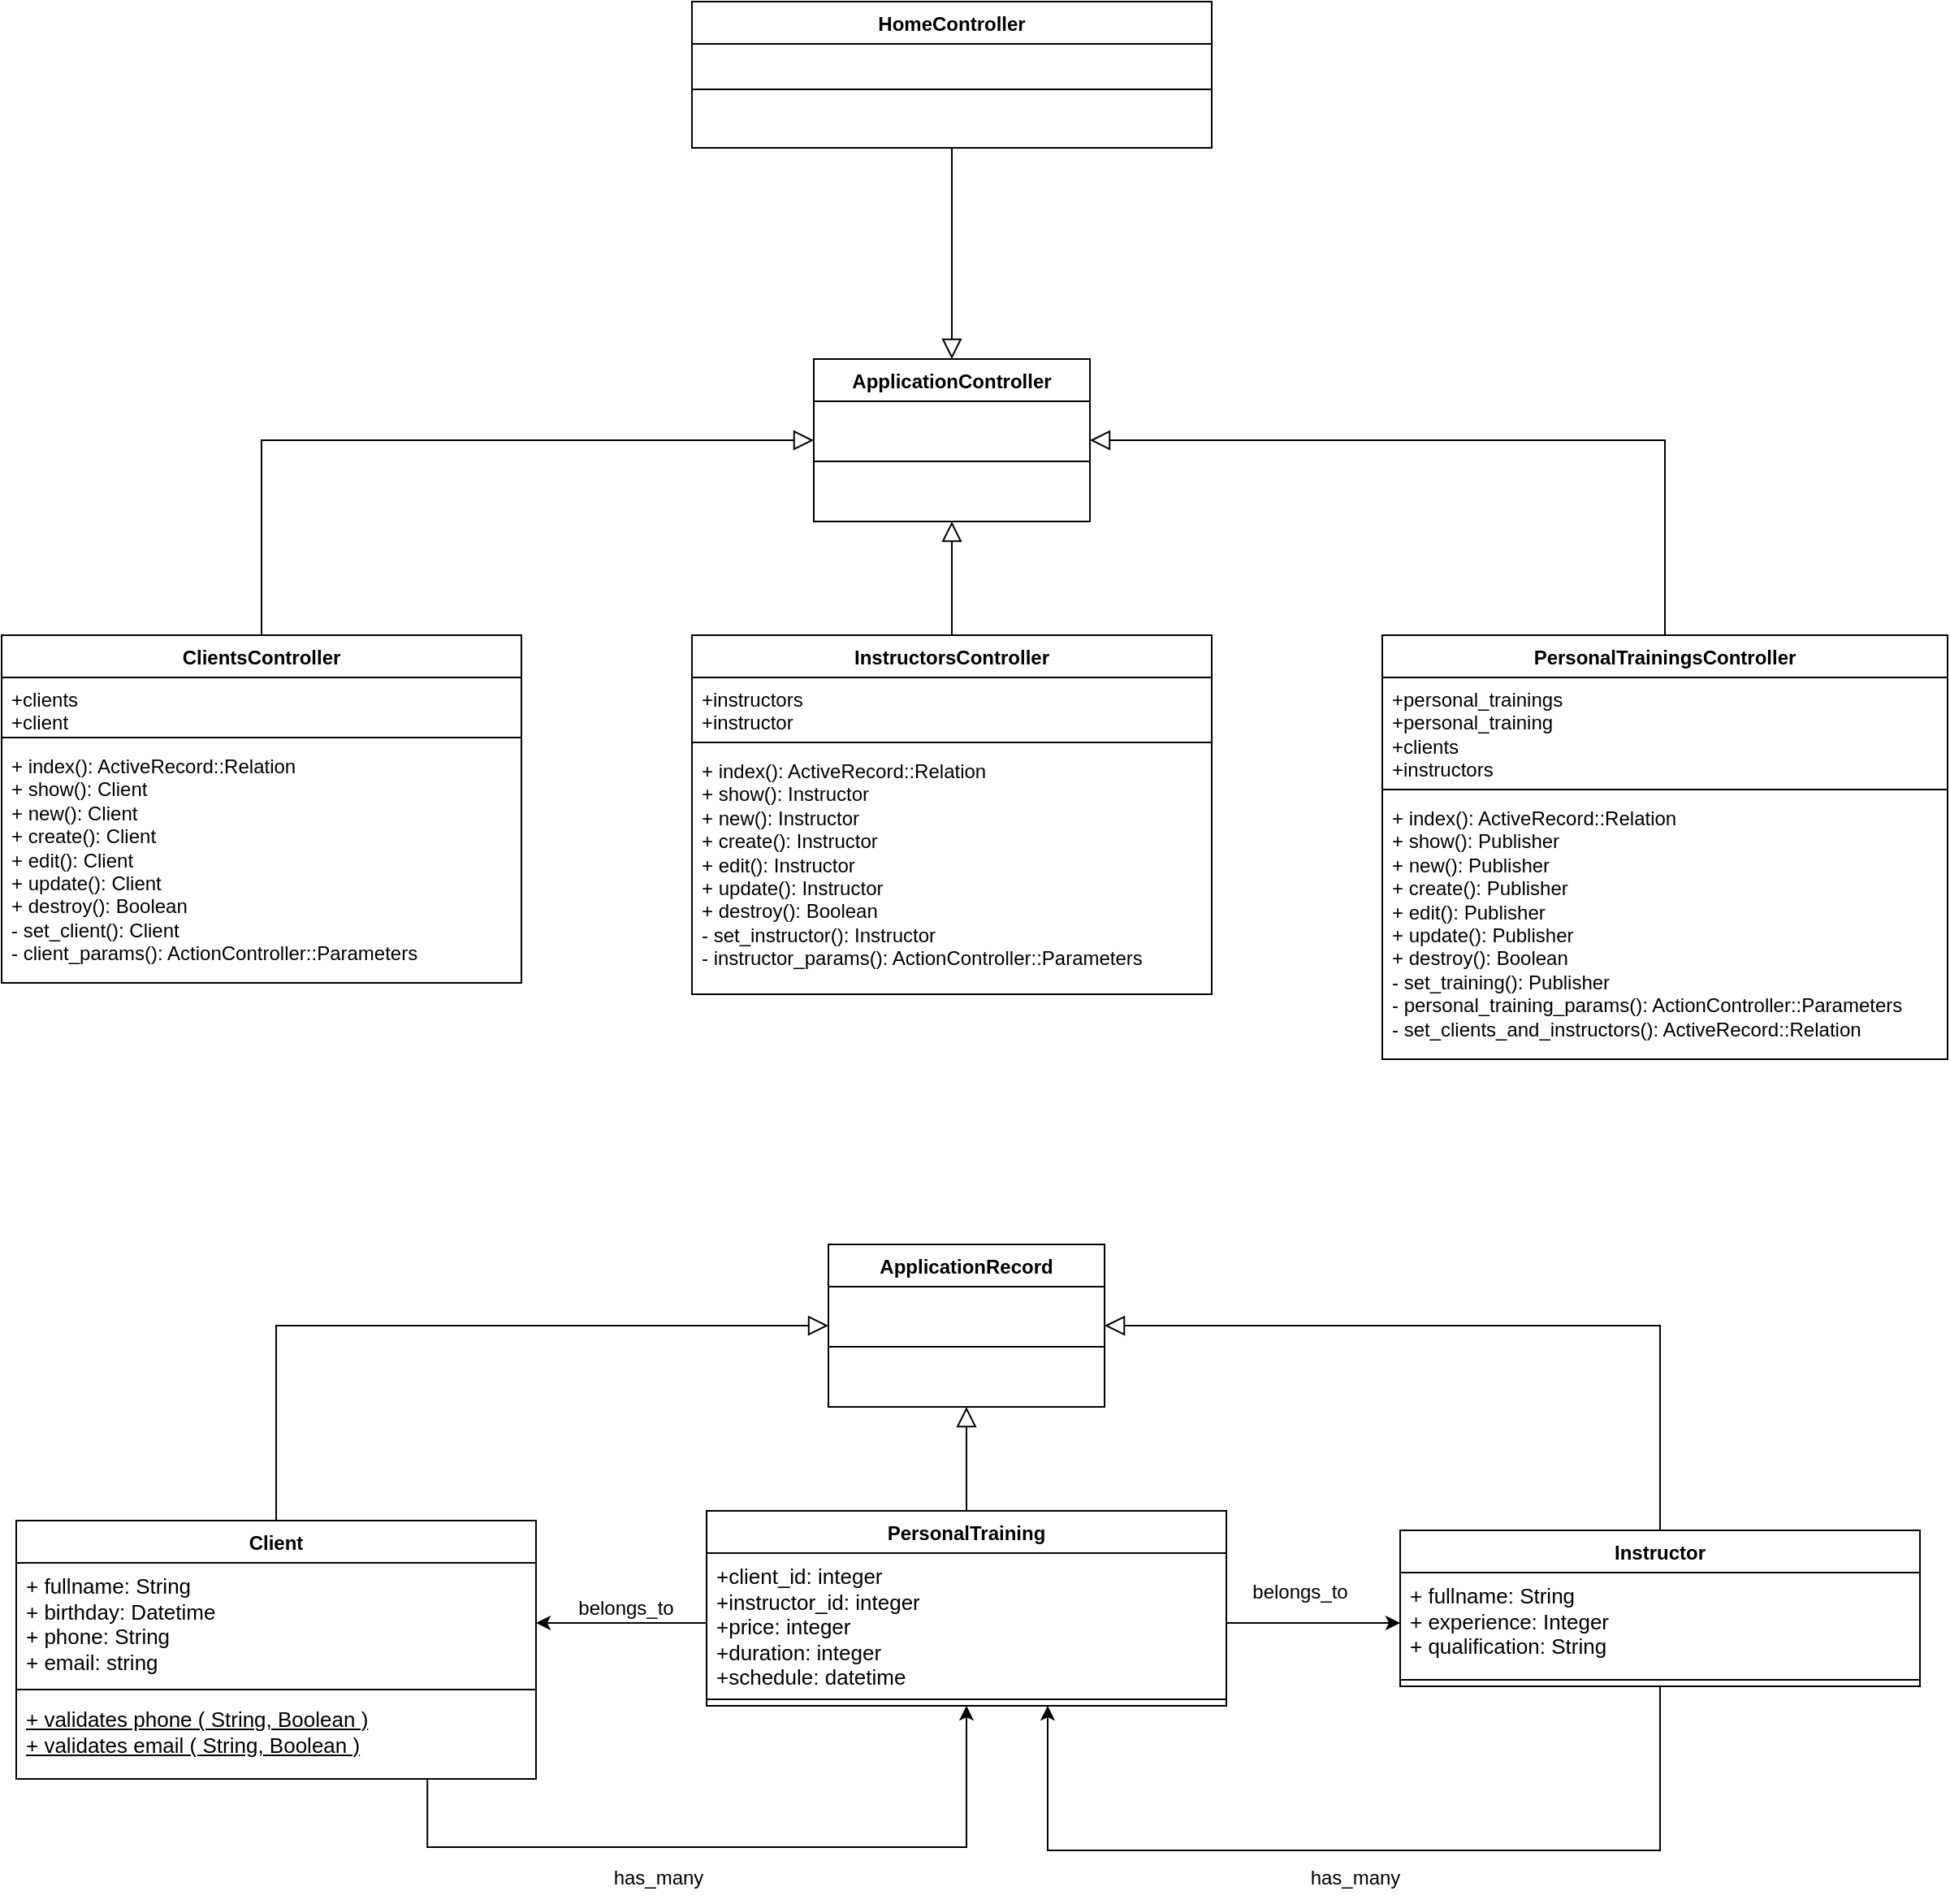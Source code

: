 <mxfile version="25.0.3">
  <diagram name="Страница — 1" id="Tc5E8_8_r2KkRPJSUsdz">
    <mxGraphModel dx="4675" dy="1124" grid="0" gridSize="10" guides="1" tooltips="1" connect="1" arrows="1" fold="1" page="1" pageScale="1" pageWidth="2336" pageHeight="1654" math="0" shadow="0">
      <root>
        <mxCell id="0" />
        <mxCell id="1" parent="0" />
        <mxCell id="dmcQAUv-tDsn8KiTNQEm-1" value="ApplicationController" style="swimlane;fontStyle=1;align=center;verticalAlign=top;childLayout=stackLayout;horizontal=1;startSize=26;horizontalStack=0;resizeParent=1;resizeParentMax=0;resizeLast=0;collapsible=1;marginBottom=0;whiteSpace=wrap;html=1;" vertex="1" parent="1">
          <mxGeometry x="-1800" y="550" width="170" height="100" as="geometry" />
        </mxCell>
        <mxCell id="dmcQAUv-tDsn8KiTNQEm-2" value="" style="line;strokeWidth=1;fillColor=none;align=left;verticalAlign=middle;spacingTop=-1;spacingLeft=3;spacingRight=3;rotatable=0;labelPosition=right;points=[];portConstraint=eastwest;strokeColor=inherit;" vertex="1" parent="dmcQAUv-tDsn8KiTNQEm-1">
          <mxGeometry y="26" width="170" height="74" as="geometry" />
        </mxCell>
        <mxCell id="dmcQAUv-tDsn8KiTNQEm-3" style="edgeStyle=orthogonalEdgeStyle;rounded=0;orthogonalLoop=1;jettySize=auto;html=1;entryX=1;entryY=0.5;entryDx=0;entryDy=0;exitX=0.5;exitY=0;exitDx=0;exitDy=0;endSize=10;endArrow=block;endFill=0;" edge="1" parent="1" source="dmcQAUv-tDsn8KiTNQEm-4" target="dmcQAUv-tDsn8KiTNQEm-1">
          <mxGeometry relative="1" as="geometry" />
        </mxCell>
        <mxCell id="dmcQAUv-tDsn8KiTNQEm-4" value="PersonalTrainingsController" style="swimlane;fontStyle=1;align=center;verticalAlign=top;childLayout=stackLayout;horizontal=1;startSize=26;horizontalStack=0;resizeParent=1;resizeParentMax=0;resizeLast=0;collapsible=1;marginBottom=0;whiteSpace=wrap;html=1;" vertex="1" parent="1">
          <mxGeometry x="-1450" y="720" width="348" height="261" as="geometry" />
        </mxCell>
        <mxCell id="dmcQAUv-tDsn8KiTNQEm-5" value="+personal_trainings&lt;div&gt;+personal_training&lt;/div&gt;&lt;div&gt;+clients&lt;/div&gt;&lt;div&gt;+instructors&lt;/div&gt;" style="text;strokeColor=none;fillColor=none;align=left;verticalAlign=top;spacingLeft=4;spacingRight=4;overflow=hidden;rotatable=0;points=[[0,0.5],[1,0.5]];portConstraint=eastwest;whiteSpace=wrap;html=1;" vertex="1" parent="dmcQAUv-tDsn8KiTNQEm-4">
          <mxGeometry y="26" width="348" height="65" as="geometry" />
        </mxCell>
        <mxCell id="dmcQAUv-tDsn8KiTNQEm-6" value="" style="line;strokeWidth=1;fillColor=none;align=left;verticalAlign=middle;spacingTop=-1;spacingLeft=3;spacingRight=3;rotatable=0;labelPosition=right;points=[];portConstraint=eastwest;strokeColor=inherit;" vertex="1" parent="dmcQAUv-tDsn8KiTNQEm-4">
          <mxGeometry y="91" width="348" height="8" as="geometry" />
        </mxCell>
        <mxCell id="dmcQAUv-tDsn8KiTNQEm-7" value="+ index(): ActiveRecord::Relation&lt;br style=&quot;border-color: var(--border-color);&quot;&gt;+ show(): Publisher&lt;br style=&quot;border-color: var(--border-color);&quot;&gt;+ new(): Publisher&lt;br style=&quot;border-color: var(--border-color);&quot;&gt;+ create(): Publisher&lt;br style=&quot;border-color: var(--border-color);&quot;&gt;+ edit(): Publisher&lt;br style=&quot;border-color: var(--border-color);&quot;&gt;+ update(): Publisher&lt;br style=&quot;border-color: var(--border-color);&quot;&gt;+ destroy(): Boolean&lt;br style=&quot;border-color: var(--border-color);&quot;&gt;- set_training(): Publisher&lt;div&gt;- personal_training_params(): ActionController::Parameters&lt;/div&gt;&lt;div&gt;- set_clients_and_instructors(): ActiveRecord::Relation&lt;/div&gt;" style="text;strokeColor=none;fillColor=none;align=left;verticalAlign=top;spacingLeft=4;spacingRight=4;overflow=hidden;rotatable=0;points=[[0,0.5],[1,0.5]];portConstraint=eastwest;whiteSpace=wrap;html=1;" vertex="1" parent="dmcQAUv-tDsn8KiTNQEm-4">
          <mxGeometry y="99" width="348" height="162" as="geometry" />
        </mxCell>
        <mxCell id="dmcQAUv-tDsn8KiTNQEm-8" style="edgeStyle=orthogonalEdgeStyle;rounded=0;orthogonalLoop=1;jettySize=auto;html=1;exitX=0.5;exitY=0;exitDx=0;exitDy=0;entryX=0;entryY=0.5;entryDx=0;entryDy=0;endSize=10;endArrow=block;endFill=0;" edge="1" parent="1" source="dmcQAUv-tDsn8KiTNQEm-9" target="dmcQAUv-tDsn8KiTNQEm-1">
          <mxGeometry relative="1" as="geometry" />
        </mxCell>
        <mxCell id="dmcQAUv-tDsn8KiTNQEm-9" value="ClientsController" style="swimlane;fontStyle=1;align=center;verticalAlign=top;childLayout=stackLayout;horizontal=1;startSize=26;horizontalStack=0;resizeParent=1;resizeParentMax=0;resizeLast=0;collapsible=1;marginBottom=0;whiteSpace=wrap;html=1;" vertex="1" parent="1">
          <mxGeometry x="-2300" y="720" width="320" height="214" as="geometry" />
        </mxCell>
        <mxCell id="dmcQAUv-tDsn8KiTNQEm-10" value="+clients&lt;div&gt;+client&lt;/div&gt;" style="text;strokeColor=none;fillColor=none;align=left;verticalAlign=top;spacingLeft=4;spacingRight=4;overflow=hidden;rotatable=0;points=[[0,0.5],[1,0.5]];portConstraint=eastwest;whiteSpace=wrap;html=1;" vertex="1" parent="dmcQAUv-tDsn8KiTNQEm-9">
          <mxGeometry y="26" width="320" height="33" as="geometry" />
        </mxCell>
        <mxCell id="dmcQAUv-tDsn8KiTNQEm-11" value="" style="line;strokeWidth=1;fillColor=none;align=left;verticalAlign=middle;spacingTop=-1;spacingLeft=3;spacingRight=3;rotatable=0;labelPosition=right;points=[];portConstraint=eastwest;strokeColor=inherit;" vertex="1" parent="dmcQAUv-tDsn8KiTNQEm-9">
          <mxGeometry y="59" width="320" height="8" as="geometry" />
        </mxCell>
        <mxCell id="dmcQAUv-tDsn8KiTNQEm-12" value="&lt;span style=&quot;background-color: rgb(255, 255, 255);&quot;&gt;+ index(): ActiveRecord::Relation&lt;/span&gt;&lt;br style=&quot;background-color: rgb(255, 255, 255);&quot;&gt;&lt;span style=&quot;background-color: rgb(255, 255, 255);&quot;&gt;+ show(): Client&lt;/span&gt;&lt;br style=&quot;background-color: rgb(255, 255, 255);&quot;&gt;&lt;span style=&quot;background-color: rgb(255, 255, 255);&quot;&gt;+ new(): Client&lt;/span&gt;&lt;br style=&quot;background-color: rgb(255, 255, 255);&quot;&gt;&lt;span style=&quot;background-color: rgb(255, 255, 255);&quot;&gt;+ create(): Client&lt;/span&gt;&lt;br style=&quot;background-color: rgb(255, 255, 255);&quot;&gt;&lt;span style=&quot;background-color: rgb(255, 255, 255);&quot;&gt;+ edit(): Client&lt;/span&gt;&lt;br style=&quot;background-color: rgb(255, 255, 255);&quot;&gt;&lt;span style=&quot;background-color: rgb(255, 255, 255);&quot;&gt;+ update(): Client&lt;/span&gt;&lt;br style=&quot;background-color: rgb(255, 255, 255);&quot;&gt;&lt;span style=&quot;background-color: rgb(255, 255, 255);&quot;&gt;+ destroy(): Boolean&lt;/span&gt;&lt;br style=&quot;background-color: rgb(255, 255, 255);&quot;&gt;&lt;span style=&quot;background-color: rgb(255, 255, 255);&quot;&gt;- set_client(): Client&lt;/span&gt;&lt;br style=&quot;background-color: rgb(255, 255, 255);&quot;&gt;&lt;span style=&quot;background-color: rgb(255, 255, 255);&quot;&gt;- client_params(): ActionController::Parameters&lt;/span&gt;" style="text;strokeColor=none;fillColor=none;align=left;verticalAlign=top;spacingLeft=4;spacingRight=4;overflow=hidden;rotatable=0;points=[[0,0.5],[1,0.5]];portConstraint=eastwest;whiteSpace=wrap;html=1;" vertex="1" parent="dmcQAUv-tDsn8KiTNQEm-9">
          <mxGeometry y="67" width="320" height="147" as="geometry" />
        </mxCell>
        <mxCell id="dmcQAUv-tDsn8KiTNQEm-13" style="edgeStyle=orthogonalEdgeStyle;rounded=0;orthogonalLoop=1;jettySize=auto;html=1;exitX=0.5;exitY=0;exitDx=0;exitDy=0;entryX=0.5;entryY=1;entryDx=0;entryDy=0;endSize=10;endArrow=block;endFill=0;" edge="1" parent="1" source="dmcQAUv-tDsn8KiTNQEm-14" target="dmcQAUv-tDsn8KiTNQEm-1">
          <mxGeometry relative="1" as="geometry" />
        </mxCell>
        <mxCell id="dmcQAUv-tDsn8KiTNQEm-14" value="InstructorsController" style="swimlane;fontStyle=1;align=center;verticalAlign=top;childLayout=stackLayout;horizontal=1;startSize=26;horizontalStack=0;resizeParent=1;resizeParentMax=0;resizeLast=0;collapsible=1;marginBottom=0;whiteSpace=wrap;html=1;" vertex="1" parent="1">
          <mxGeometry x="-1875" y="720" width="320" height="221" as="geometry" />
        </mxCell>
        <mxCell id="dmcQAUv-tDsn8KiTNQEm-15" value="+instructors&lt;div&gt;+instructor&lt;/div&gt;" style="text;strokeColor=none;fillColor=none;align=left;verticalAlign=top;spacingLeft=4;spacingRight=4;overflow=hidden;rotatable=0;points=[[0,0.5],[1,0.5]];portConstraint=eastwest;whiteSpace=wrap;html=1;" vertex="1" parent="dmcQAUv-tDsn8KiTNQEm-14">
          <mxGeometry y="26" width="320" height="36" as="geometry" />
        </mxCell>
        <mxCell id="dmcQAUv-tDsn8KiTNQEm-16" value="" style="line;strokeWidth=1;fillColor=none;align=left;verticalAlign=middle;spacingTop=-1;spacingLeft=3;spacingRight=3;rotatable=0;labelPosition=right;points=[];portConstraint=eastwest;strokeColor=inherit;" vertex="1" parent="dmcQAUv-tDsn8KiTNQEm-14">
          <mxGeometry y="62" width="320" height="8" as="geometry" />
        </mxCell>
        <mxCell id="dmcQAUv-tDsn8KiTNQEm-17" value="&lt;span style=&quot;background-color: rgb(255, 255, 255);&quot;&gt;+ index(): ActiveRecord::Relation&lt;/span&gt;&lt;br style=&quot;background-color: rgb(255, 255, 255);&quot;&gt;&lt;span style=&quot;background-color: rgb(255, 255, 255);&quot;&gt;+ show(): Instructor&lt;/span&gt;&lt;br style=&quot;background-color: rgb(255, 255, 255);&quot;&gt;&lt;span style=&quot;background-color: rgb(255, 255, 255);&quot;&gt;+ new():&amp;nbsp;&lt;/span&gt;&lt;span style=&quot;background-color: rgb(255, 255, 255);&quot;&gt;Instructor&lt;/span&gt;&lt;br style=&quot;background-color: rgb(255, 255, 255);&quot;&gt;&lt;span style=&quot;background-color: rgb(255, 255, 255);&quot;&gt;+ create():&amp;nbsp;&lt;/span&gt;&lt;span style=&quot;background-color: rgb(255, 255, 255);&quot;&gt;Instructor&lt;/span&gt;&lt;br style=&quot;background-color: rgb(255, 255, 255);&quot;&gt;&lt;span style=&quot;background-color: rgb(255, 255, 255);&quot;&gt;+ edit():&amp;nbsp;&lt;/span&gt;&lt;span style=&quot;background-color: rgb(255, 255, 255);&quot;&gt;Instructor&lt;/span&gt;&lt;br style=&quot;background-color: rgb(255, 255, 255);&quot;&gt;&lt;span style=&quot;background-color: rgb(255, 255, 255);&quot;&gt;+ update():&amp;nbsp;&lt;/span&gt;&lt;span style=&quot;background-color: rgb(255, 255, 255);&quot;&gt;Instructor&lt;/span&gt;&lt;br style=&quot;background-color: rgb(255, 255, 255);&quot;&gt;&lt;span style=&quot;background-color: rgb(255, 255, 255);&quot;&gt;+ destroy(): Boolean&lt;/span&gt;&lt;br style=&quot;background-color: rgb(255, 255, 255);&quot;&gt;&lt;span style=&quot;background-color: rgb(255, 255, 255);&quot;&gt;- set_instructor():&amp;nbsp;&lt;/span&gt;&lt;span style=&quot;background-color: rgb(255, 255, 255);&quot;&gt;Instructor&lt;/span&gt;&lt;br style=&quot;background-color: rgb(255, 255, 255);&quot;&gt;&lt;span style=&quot;background-color: rgb(255, 255, 255);&quot;&gt;- instructor_params(): ActionController::Parameters&lt;/span&gt;" style="text;strokeColor=none;fillColor=none;align=left;verticalAlign=top;spacingLeft=4;spacingRight=4;overflow=hidden;rotatable=0;points=[[0,0.5],[1,0.5]];portConstraint=eastwest;whiteSpace=wrap;html=1;" vertex="1" parent="dmcQAUv-tDsn8KiTNQEm-14">
          <mxGeometry y="70" width="320" height="151" as="geometry" />
        </mxCell>
        <mxCell id="dmcQAUv-tDsn8KiTNQEm-18" style="edgeStyle=orthogonalEdgeStyle;rounded=0;orthogonalLoop=1;jettySize=auto;html=1;entryX=0.5;entryY=0;entryDx=0;entryDy=0;endSize=10;endArrow=block;endFill=0;" edge="1" parent="1" source="dmcQAUv-tDsn8KiTNQEm-19" target="dmcQAUv-tDsn8KiTNQEm-1">
          <mxGeometry relative="1" as="geometry" />
        </mxCell>
        <mxCell id="dmcQAUv-tDsn8KiTNQEm-19" value="HomeController" style="swimlane;fontStyle=1;align=center;verticalAlign=top;childLayout=stackLayout;horizontal=1;startSize=26;horizontalStack=0;resizeParent=1;resizeParentMax=0;resizeLast=0;collapsible=1;marginBottom=0;whiteSpace=wrap;html=1;" vertex="1" parent="1">
          <mxGeometry x="-1875" y="330" width="320" height="90" as="geometry" />
        </mxCell>
        <mxCell id="dmcQAUv-tDsn8KiTNQEm-20" value="&amp;nbsp;" style="text;strokeColor=none;fillColor=none;align=left;verticalAlign=top;spacingLeft=4;spacingRight=4;overflow=hidden;rotatable=0;points=[[0,0.5],[1,0.5]];portConstraint=eastwest;whiteSpace=wrap;html=1;" vertex="1" parent="dmcQAUv-tDsn8KiTNQEm-19">
          <mxGeometry y="26" width="320" height="24" as="geometry" />
        </mxCell>
        <mxCell id="dmcQAUv-tDsn8KiTNQEm-21" value="" style="line;strokeWidth=1;fillColor=none;align=left;verticalAlign=middle;spacingTop=-1;spacingLeft=3;spacingRight=3;rotatable=0;labelPosition=right;points=[];portConstraint=eastwest;strokeColor=inherit;" vertex="1" parent="dmcQAUv-tDsn8KiTNQEm-19">
          <mxGeometry y="50" width="320" height="8" as="geometry" />
        </mxCell>
        <mxCell id="dmcQAUv-tDsn8KiTNQEm-22" value="&amp;nbsp;" style="text;strokeColor=none;fillColor=none;align=left;verticalAlign=top;spacingLeft=4;spacingRight=4;overflow=hidden;rotatable=0;points=[[0,0.5],[1,0.5]];portConstraint=eastwest;whiteSpace=wrap;html=1;" vertex="1" parent="dmcQAUv-tDsn8KiTNQEm-19">
          <mxGeometry y="58" width="320" height="32" as="geometry" />
        </mxCell>
        <mxCell id="dmcQAUv-tDsn8KiTNQEm-23" value="ApplicationRecord" style="swimlane;fontStyle=1;align=center;verticalAlign=top;childLayout=stackLayout;horizontal=1;startSize=26;horizontalStack=0;resizeParent=1;resizeParentMax=0;resizeLast=0;collapsible=1;marginBottom=0;whiteSpace=wrap;html=1;" vertex="1" parent="1">
          <mxGeometry x="-1791" y="1095" width="170" height="100" as="geometry" />
        </mxCell>
        <mxCell id="dmcQAUv-tDsn8KiTNQEm-24" value="" style="line;strokeWidth=1;fillColor=none;align=left;verticalAlign=middle;spacingTop=-1;spacingLeft=3;spacingRight=3;rotatable=0;labelPosition=right;points=[];portConstraint=eastwest;strokeColor=inherit;" vertex="1" parent="dmcQAUv-tDsn8KiTNQEm-23">
          <mxGeometry y="26" width="170" height="74" as="geometry" />
        </mxCell>
        <mxCell id="dmcQAUv-tDsn8KiTNQEm-25" style="edgeStyle=orthogonalEdgeStyle;rounded=0;orthogonalLoop=1;jettySize=auto;html=1;entryX=1;entryY=0.5;entryDx=0;entryDy=0;exitX=0.5;exitY=0;exitDx=0;exitDy=0;endSize=10;endArrow=block;endFill=0;" edge="1" parent="1" source="dmcQAUv-tDsn8KiTNQEm-26" target="dmcQAUv-tDsn8KiTNQEm-23">
          <mxGeometry relative="1" as="geometry" />
        </mxCell>
        <mxCell id="dmcQAUv-tDsn8KiTNQEm-26" value="Instructor" style="swimlane;fontStyle=1;align=center;verticalAlign=top;childLayout=stackLayout;horizontal=1;startSize=26;horizontalStack=0;resizeParent=1;resizeParentMax=0;resizeLast=0;collapsible=1;marginBottom=0;whiteSpace=wrap;html=1;" vertex="1" parent="1">
          <mxGeometry x="-1439" y="1271" width="320" height="96" as="geometry" />
        </mxCell>
        <mxCell id="dmcQAUv-tDsn8KiTNQEm-27" value="+ fullname: String&lt;div&gt;+ experience: Integer&lt;/div&gt;&lt;div&gt;+ qualification: String&lt;/div&gt;" style="text;strokeColor=none;fillColor=none;align=left;verticalAlign=top;spacingLeft=4;spacingRight=4;overflow=hidden;rotatable=0;points=[[0,0.5],[1,0.5]];portConstraint=eastwest;whiteSpace=wrap;html=1;fontSize=13;" vertex="1" parent="dmcQAUv-tDsn8KiTNQEm-26">
          <mxGeometry y="26" width="320" height="62" as="geometry" />
        </mxCell>
        <mxCell id="dmcQAUv-tDsn8KiTNQEm-28" value="" style="line;strokeWidth=1;fillColor=none;align=left;verticalAlign=middle;spacingTop=-1;spacingLeft=3;spacingRight=3;rotatable=0;labelPosition=right;points=[];portConstraint=eastwest;strokeColor=inherit;" vertex="1" parent="dmcQAUv-tDsn8KiTNQEm-26">
          <mxGeometry y="88" width="320" height="8" as="geometry" />
        </mxCell>
        <mxCell id="dmcQAUv-tDsn8KiTNQEm-30" style="edgeStyle=orthogonalEdgeStyle;rounded=0;orthogonalLoop=1;jettySize=auto;html=1;exitX=0.5;exitY=0;exitDx=0;exitDy=0;entryX=0;entryY=0.5;entryDx=0;entryDy=0;endSize=10;endArrow=block;endFill=0;" edge="1" parent="1" source="dmcQAUv-tDsn8KiTNQEm-31" target="dmcQAUv-tDsn8KiTNQEm-23">
          <mxGeometry relative="1" as="geometry" />
        </mxCell>
        <mxCell id="dmcQAUv-tDsn8KiTNQEm-31" value="Client" style="swimlane;fontStyle=1;align=center;verticalAlign=top;childLayout=stackLayout;horizontal=1;startSize=26;horizontalStack=0;resizeParent=1;resizeParentMax=0;resizeLast=0;collapsible=1;marginBottom=0;whiteSpace=wrap;html=1;" vertex="1" parent="1">
          <mxGeometry x="-2291" y="1265" width="320" height="159" as="geometry" />
        </mxCell>
        <mxCell id="dmcQAUv-tDsn8KiTNQEm-32" value="+ fullname: String&lt;div&gt;+ birthday: Datetime&lt;/div&gt;&lt;div&gt;+ phone: String&lt;/div&gt;&lt;div&gt;+ email: string&lt;/div&gt;" style="text;strokeColor=none;fillColor=none;align=left;verticalAlign=top;spacingLeft=4;spacingRight=4;overflow=hidden;rotatable=0;points=[[0,0.5],[1,0.5]];portConstraint=eastwest;whiteSpace=wrap;html=1;fontSize=13;" vertex="1" parent="dmcQAUv-tDsn8KiTNQEm-31">
          <mxGeometry y="26" width="320" height="74" as="geometry" />
        </mxCell>
        <mxCell id="dmcQAUv-tDsn8KiTNQEm-33" value="" style="line;strokeWidth=1;fillColor=none;align=left;verticalAlign=middle;spacingTop=-1;spacingLeft=3;spacingRight=3;rotatable=0;labelPosition=right;points=[];portConstraint=eastwest;strokeColor=inherit;" vertex="1" parent="dmcQAUv-tDsn8KiTNQEm-31">
          <mxGeometry y="100" width="320" height="8" as="geometry" />
        </mxCell>
        <mxCell id="dmcQAUv-tDsn8KiTNQEm-34" value="&lt;u&gt;+ validates phone ( String, Boolean )&lt;/u&gt;&lt;br style=&quot;font-size: 13px;&quot;&gt;&lt;u&gt;+ validates email ( String, Boolean )&lt;/u&gt;" style="text;strokeColor=none;fillColor=none;align=left;verticalAlign=top;spacingLeft=4;spacingRight=4;overflow=hidden;rotatable=0;points=[[0,0.5],[1,0.5]];portConstraint=eastwest;whiteSpace=wrap;html=1;fontSize=13;" vertex="1" parent="dmcQAUv-tDsn8KiTNQEm-31">
          <mxGeometry y="108" width="320" height="51" as="geometry" />
        </mxCell>
        <mxCell id="dmcQAUv-tDsn8KiTNQEm-35" style="edgeStyle=orthogonalEdgeStyle;rounded=0;orthogonalLoop=1;jettySize=auto;html=1;exitX=0.5;exitY=0;exitDx=0;exitDy=0;entryX=0.5;entryY=1;entryDx=0;entryDy=0;endSize=10;endArrow=block;endFill=0;" edge="1" parent="1" source="dmcQAUv-tDsn8KiTNQEm-36" target="dmcQAUv-tDsn8KiTNQEm-23">
          <mxGeometry relative="1" as="geometry" />
        </mxCell>
        <mxCell id="dmcQAUv-tDsn8KiTNQEm-36" value="PersonalTraining" style="swimlane;fontStyle=1;align=center;verticalAlign=top;childLayout=stackLayout;horizontal=1;startSize=26;horizontalStack=0;resizeParent=1;resizeParentMax=0;resizeLast=0;collapsible=1;marginBottom=0;whiteSpace=wrap;html=1;" vertex="1" parent="1">
          <mxGeometry x="-1866" y="1259" width="320" height="120" as="geometry" />
        </mxCell>
        <mxCell id="dmcQAUv-tDsn8KiTNQEm-37" value="+client_id: integer&lt;div&gt;+instructor_id: integer&lt;/div&gt;&lt;div&gt;+price: integer&lt;/div&gt;&lt;div&gt;+duration: integer&lt;/div&gt;&lt;div&gt;+schedule: datetime&lt;/div&gt;" style="text;strokeColor=none;fillColor=none;align=left;verticalAlign=top;spacingLeft=4;spacingRight=4;overflow=hidden;rotatable=0;points=[[0,0.5],[1,0.5]];portConstraint=eastwest;whiteSpace=wrap;html=1;fontSize=13;" vertex="1" parent="dmcQAUv-tDsn8KiTNQEm-36">
          <mxGeometry y="26" width="320" height="86" as="geometry" />
        </mxCell>
        <mxCell id="dmcQAUv-tDsn8KiTNQEm-38" value="" style="line;strokeWidth=1;fillColor=none;align=left;verticalAlign=middle;spacingTop=-1;spacingLeft=3;spacingRight=3;rotatable=0;labelPosition=right;points=[];portConstraint=eastwest;strokeColor=inherit;" vertex="1" parent="dmcQAUv-tDsn8KiTNQEm-36">
          <mxGeometry y="112" width="320" height="8" as="geometry" />
        </mxCell>
        <mxCell id="dmcQAUv-tDsn8KiTNQEm-40" style="edgeStyle=orthogonalEdgeStyle;rounded=0;orthogonalLoop=1;jettySize=auto;html=1;entryX=1;entryY=0.5;entryDx=0;entryDy=0;" edge="1" parent="1" source="dmcQAUv-tDsn8KiTNQEm-37" target="dmcQAUv-tDsn8KiTNQEm-32">
          <mxGeometry relative="1" as="geometry" />
        </mxCell>
        <mxCell id="dmcQAUv-tDsn8KiTNQEm-41" style="edgeStyle=orthogonalEdgeStyle;rounded=0;orthogonalLoop=1;jettySize=auto;html=1;exitX=1;exitY=0.5;exitDx=0;exitDy=0;entryX=0;entryY=0.5;entryDx=0;entryDy=0;" edge="1" parent="1" source="dmcQAUv-tDsn8KiTNQEm-37" target="dmcQAUv-tDsn8KiTNQEm-27">
          <mxGeometry relative="1" as="geometry" />
        </mxCell>
        <mxCell id="dmcQAUv-tDsn8KiTNQEm-42" value="belongs_to" style="text;html=1;align=center;verticalAlign=middle;resizable=0;points=[];autosize=1;strokeColor=none;fillColor=none;" vertex="1" parent="1">
          <mxGeometry x="-1956" y="1304" width="80" height="30" as="geometry" />
        </mxCell>
        <mxCell id="dmcQAUv-tDsn8KiTNQEm-43" value="belongs_to" style="text;html=1;align=center;verticalAlign=middle;resizable=0;points=[];autosize=1;strokeColor=none;fillColor=none;" vertex="1" parent="1">
          <mxGeometry x="-1541" y="1294" width="80" height="30" as="geometry" />
        </mxCell>
        <mxCell id="dmcQAUv-tDsn8KiTNQEm-44" style="edgeStyle=orthogonalEdgeStyle;rounded=0;orthogonalLoop=1;jettySize=auto;html=1;exitX=0.791;exitY=1.003;exitDx=0;exitDy=0;exitPerimeter=0;" edge="1" parent="1" source="dmcQAUv-tDsn8KiTNQEm-34" target="dmcQAUv-tDsn8KiTNQEm-36">
          <mxGeometry relative="1" as="geometry">
            <mxPoint x="-1760.4" y="1471.276" as="targetPoint" />
            <Array as="points">
              <mxPoint x="-2038" y="1466" />
              <mxPoint x="-1706" y="1466" />
            </Array>
          </mxGeometry>
        </mxCell>
        <mxCell id="dmcQAUv-tDsn8KiTNQEm-45" style="edgeStyle=orthogonalEdgeStyle;rounded=0;orthogonalLoop=1;jettySize=auto;html=1;" edge="1" parent="1" source="dmcQAUv-tDsn8KiTNQEm-26" target="dmcQAUv-tDsn8KiTNQEm-36">
          <mxGeometry relative="1" as="geometry">
            <mxPoint x="-1357.72" y="1428.38" as="sourcePoint" />
            <mxPoint x="-1656.08" y="1471.276" as="targetPoint" />
            <Array as="points">
              <mxPoint x="-1279" y="1468" />
              <mxPoint x="-1656" y="1468" />
            </Array>
          </mxGeometry>
        </mxCell>
        <mxCell id="dmcQAUv-tDsn8KiTNQEm-46" value="has_many" style="text;html=1;align=center;verticalAlign=middle;resizable=0;points=[];autosize=1;strokeColor=none;fillColor=none;" vertex="1" parent="1">
          <mxGeometry x="-1936" y="1470" width="80" height="30" as="geometry" />
        </mxCell>
        <mxCell id="dmcQAUv-tDsn8KiTNQEm-47" value="has_many" style="text;html=1;align=center;verticalAlign=middle;resizable=0;points=[];autosize=1;strokeColor=none;fillColor=none;" vertex="1" parent="1">
          <mxGeometry x="-1507" y="1470" width="80" height="30" as="geometry" />
        </mxCell>
      </root>
    </mxGraphModel>
  </diagram>
</mxfile>
